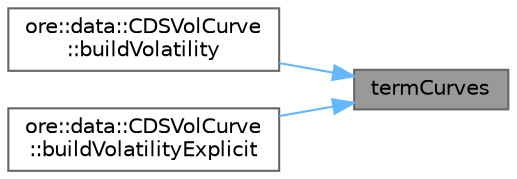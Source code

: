 digraph "termCurves"
{
 // INTERACTIVE_SVG=YES
 // LATEX_PDF_SIZE
  bgcolor="transparent";
  edge [fontname=Helvetica,fontsize=10,labelfontname=Helvetica,labelfontsize=10];
  node [fontname=Helvetica,fontsize=10,shape=box,height=0.2,width=0.4];
  rankdir="RL";
  Node1 [label="termCurves",height=0.2,width=0.4,color="gray40", fillcolor="grey60", style="filled", fontcolor="black",tooltip=" "];
  Node1 -> Node2 [dir="back",color="steelblue1",style="solid"];
  Node2 [label="ore::data::CDSVolCurve\l::buildVolatility",height=0.2,width=0.4,color="grey40", fillcolor="white", style="filled",URL="$classore_1_1data_1_1_c_d_s_vol_curve.html#a0f21f55f29b515072c65189d0b361571",tooltip=" "];
  Node1 -> Node3 [dir="back",color="steelblue1",style="solid"];
  Node3 [label="ore::data::CDSVolCurve\l::buildVolatilityExplicit",height=0.2,width=0.4,color="grey40", fillcolor="white", style="filled",URL="$classore_1_1data_1_1_c_d_s_vol_curve.html#abf9063cf911eff4726d27a47f0ed7271",tooltip=" "];
}
